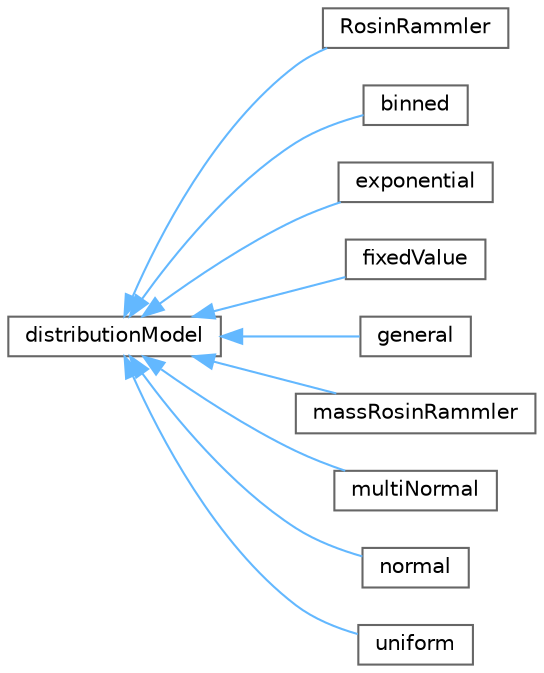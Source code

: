 digraph "Graphical Class Hierarchy"
{
 // LATEX_PDF_SIZE
  bgcolor="transparent";
  edge [fontname=Helvetica,fontsize=10,labelfontname=Helvetica,labelfontsize=10];
  node [fontname=Helvetica,fontsize=10,shape=box,height=0.2,width=0.4];
  rankdir="LR";
  Node0 [id="Node000000",label="distributionModel",height=0.2,width=0.4,color="grey40", fillcolor="white", style="filled",URL="$classFoam_1_1distributionModel.html",tooltip="A library of runtime-selectable doubly-truncated probability distribution models. Returns random samp..."];
  Node0 -> Node1 [id="edge4538_Node000000_Node000001",dir="back",color="steelblue1",style="solid",tooltip=" "];
  Node1 [id="Node000001",label="RosinRammler",height=0.2,width=0.4,color="grey40", fillcolor="white", style="filled",URL="$classFoam_1_1distributionModels_1_1RosinRammler.html",tooltip="Particle-size distribution model wherein random samples are drawn from the doubly-truncated two-param..."];
  Node0 -> Node2 [id="edge4539_Node000000_Node000002",dir="back",color="steelblue1",style="solid",tooltip=" "];
  Node2 [id="Node000002",label="binned",height=0.2,width=0.4,color="grey40", fillcolor="white", style="filled",URL="$classFoam_1_1distributionModels_1_1binned.html",tooltip="Particle-size distribution model wherein random samples are drawn from a given discrete set of (bin,..."];
  Node0 -> Node3 [id="edge4540_Node000000_Node000003",dir="back",color="steelblue1",style="solid",tooltip=" "];
  Node3 [id="Node000003",label="exponential",height=0.2,width=0.4,color="grey40", fillcolor="white", style="filled",URL="$classFoam_1_1distributionModels_1_1exponential.html",tooltip="Particle-size distribution model wherein random samples are drawn from the doubly-truncated exponenti..."];
  Node0 -> Node4 [id="edge4541_Node000000_Node000004",dir="back",color="steelblue1",style="solid",tooltip=" "];
  Node4 [id="Node000004",label="fixedValue",height=0.2,width=0.4,color="grey40", fillcolor="white", style="filled",URL="$classFoam_1_1distributionModels_1_1fixedValue.html",tooltip="Particle-size distribution model wherein samples are given fixed values."];
  Node0 -> Node5 [id="edge4542_Node000000_Node000005",dir="back",color="steelblue1",style="solid",tooltip=" "];
  Node5 [id="Node000005",label="general",height=0.2,width=0.4,color="grey40", fillcolor="white", style="filled",URL="$classFoam_1_1distributionModels_1_1general.html",tooltip="Particle-size distribution model wherein random samples are drawn from a given arbitrary probability ..."];
  Node0 -> Node6 [id="edge4543_Node000000_Node000006",dir="back",color="steelblue1",style="solid",tooltip=" "];
  Node6 [id="Node000006",label="massRosinRammler",height=0.2,width=0.4,color="grey40", fillcolor="white", style="filled",URL="$classFoam_1_1distributionModels_1_1massRosinRammler.html",tooltip="Particle-size distribution model wherein random samples are drawn from the two-parameter Rosin-Rammle..."];
  Node0 -> Node7 [id="edge4544_Node000000_Node000007",dir="back",color="steelblue1",style="solid",tooltip=" "];
  Node7 [id="Node000007",label="multiNormal",height=0.2,width=0.4,color="grey40", fillcolor="white", style="filled",URL="$classFoam_1_1distributionModels_1_1multiNormal.html",tooltip="Particle-size distribution model wherein random samples are drawn from a mixture of a finite set of d..."];
  Node0 -> Node8 [id="edge4545_Node000000_Node000008",dir="back",color="steelblue1",style="solid",tooltip=" "];
  Node8 [id="Node000008",label="normal",height=0.2,width=0.4,color="grey40", fillcolor="white", style="filled",URL="$classFoam_1_1distributionModels_1_1normal.html",tooltip="Particle-size distribution model wherein random samples are drawn from the doubly-truncated univariat..."];
  Node0 -> Node9 [id="edge4546_Node000000_Node000009",dir="back",color="steelblue1",style="solid",tooltip=" "];
  Node9 [id="Node000009",label="uniform",height=0.2,width=0.4,color="grey40", fillcolor="white", style="filled",URL="$classFoam_1_1distributionModels_1_1uniform.html",tooltip="Particle-size distribution model wherein random samples are drawn from the doubly-truncated uniform p..."];
}
